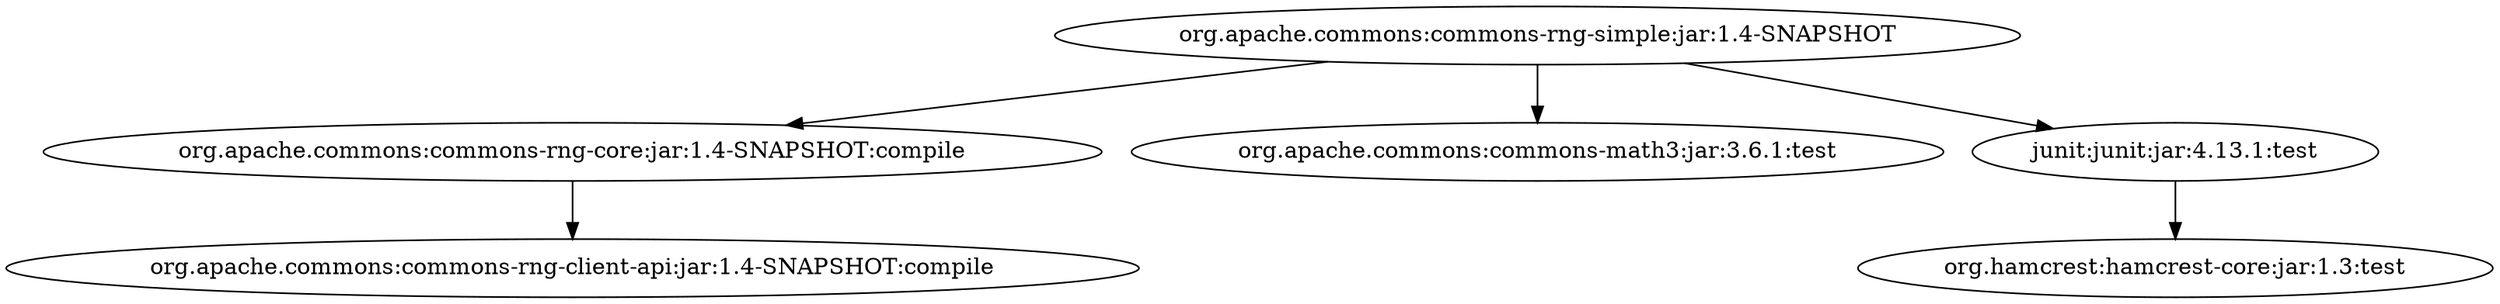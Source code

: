 digraph "org.apache.commons:commons-rng-simple:jar:1.4-SNAPSHOT" { 
	"org.apache.commons:commons-rng-simple:jar:1.4-SNAPSHOT" -> "org.apache.commons:commons-rng-core:jar:1.4-SNAPSHOT:compile" ; 
	"org.apache.commons:commons-rng-simple:jar:1.4-SNAPSHOT" -> "org.apache.commons:commons-math3:jar:3.6.1:test" ; 
	"org.apache.commons:commons-rng-simple:jar:1.4-SNAPSHOT" -> "junit:junit:jar:4.13.1:test" ; 
	"org.apache.commons:commons-rng-core:jar:1.4-SNAPSHOT:compile" -> "org.apache.commons:commons-rng-client-api:jar:1.4-SNAPSHOT:compile" ; 
	"junit:junit:jar:4.13.1:test" -> "org.hamcrest:hamcrest-core:jar:1.3:test" ; 
 } 